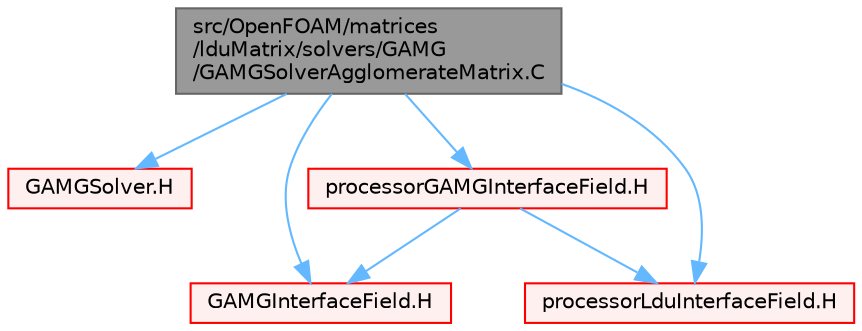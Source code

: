 digraph "src/OpenFOAM/matrices/lduMatrix/solvers/GAMG/GAMGSolverAgglomerateMatrix.C"
{
 // LATEX_PDF_SIZE
  bgcolor="transparent";
  edge [fontname=Helvetica,fontsize=10,labelfontname=Helvetica,labelfontsize=10];
  node [fontname=Helvetica,fontsize=10,shape=box,height=0.2,width=0.4];
  Node1 [id="Node000001",label="src/OpenFOAM/matrices\l/lduMatrix/solvers/GAMG\l/GAMGSolverAgglomerateMatrix.C",height=0.2,width=0.4,color="gray40", fillcolor="grey60", style="filled", fontcolor="black",tooltip=" "];
  Node1 -> Node2 [id="edge1_Node000001_Node000002",color="steelblue1",style="solid",tooltip=" "];
  Node2 [id="Node000002",label="GAMGSolver.H",height=0.2,width=0.4,color="red", fillcolor="#FFF0F0", style="filled",URL="$GAMGSolver_8H.html",tooltip=" "];
  Node1 -> Node246 [id="edge2_Node000001_Node000246",color="steelblue1",style="solid",tooltip=" "];
  Node246 [id="Node000246",label="GAMGInterfaceField.H",height=0.2,width=0.4,color="red", fillcolor="#FFF0F0", style="filled",URL="$GAMGInterfaceField_8H.html",tooltip=" "];
  Node1 -> Node248 [id="edge3_Node000001_Node000248",color="steelblue1",style="solid",tooltip=" "];
  Node248 [id="Node000248",label="processorLduInterfaceField.H",height=0.2,width=0.4,color="red", fillcolor="#FFF0F0", style="filled",URL="$processorLduInterfaceField_8H.html",tooltip=" "];
  Node1 -> Node249 [id="edge4_Node000001_Node000249",color="steelblue1",style="solid",tooltip=" "];
  Node249 [id="Node000249",label="processorGAMGInterfaceField.H",height=0.2,width=0.4,color="red", fillcolor="#FFF0F0", style="filled",URL="$processorGAMGInterfaceField_8H.html",tooltip=" "];
  Node249 -> Node246 [id="edge5_Node000249_Node000246",color="steelblue1",style="solid",tooltip=" "];
  Node249 -> Node248 [id="edge6_Node000249_Node000248",color="steelblue1",style="solid",tooltip=" "];
}
